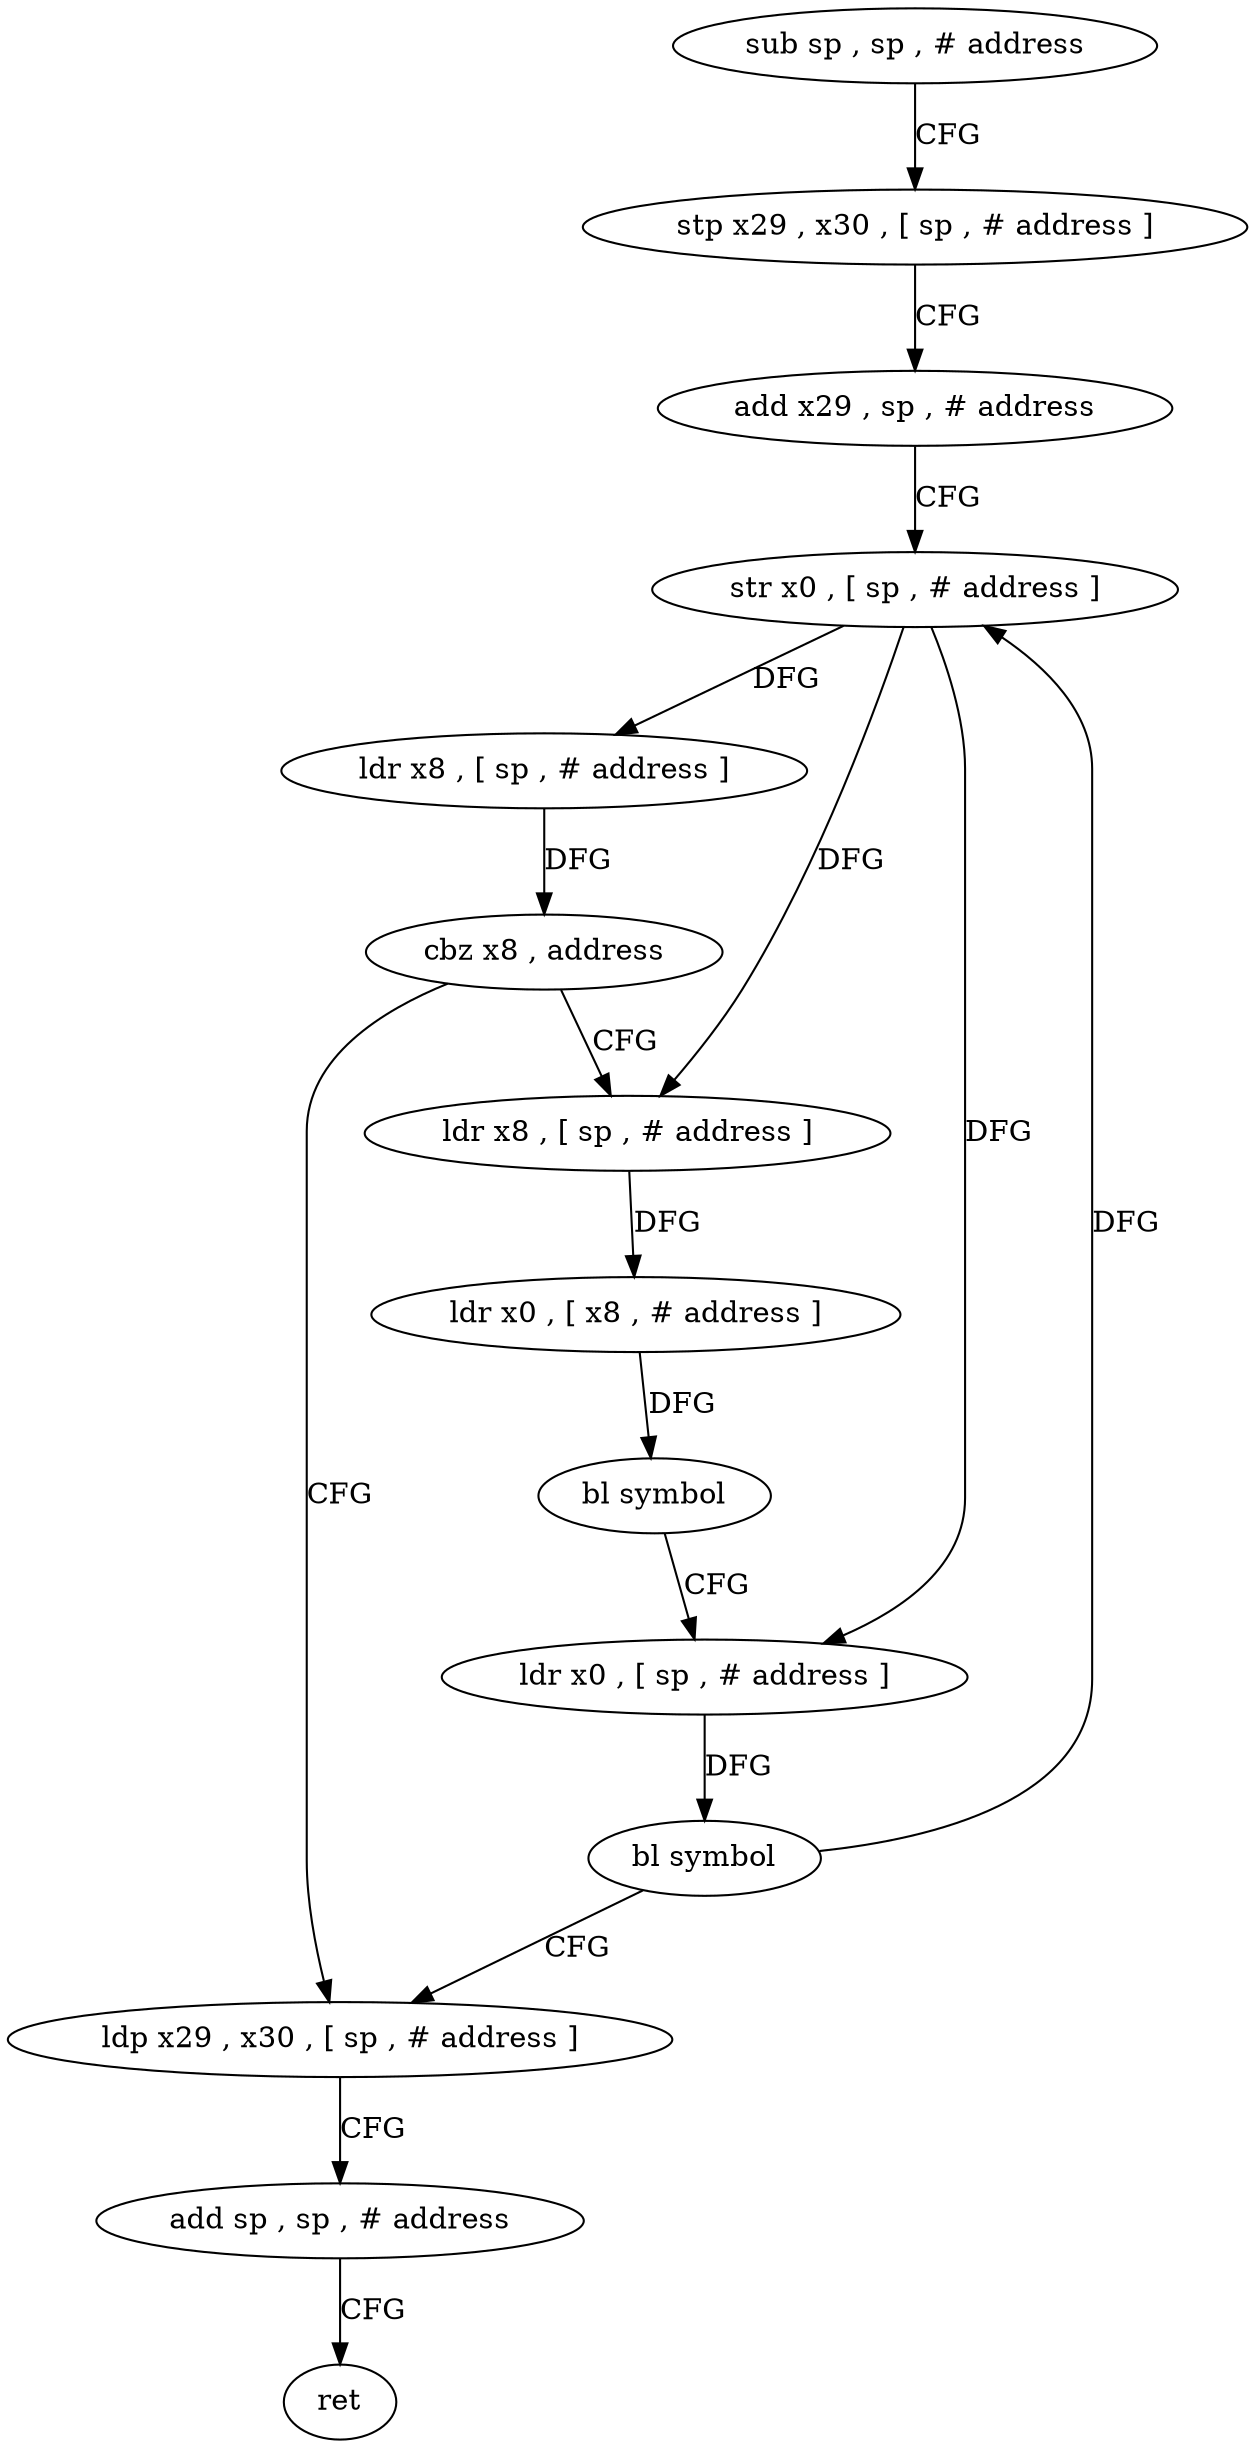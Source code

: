 digraph "func" {
"107260" [label = "sub sp , sp , # address" ]
"107264" [label = "stp x29 , x30 , [ sp , # address ]" ]
"107268" [label = "add x29 , sp , # address" ]
"107272" [label = "str x0 , [ sp , # address ]" ]
"107276" [label = "ldr x8 , [ sp , # address ]" ]
"107280" [label = "cbz x8 , address" ]
"107304" [label = "ldp x29 , x30 , [ sp , # address ]" ]
"107284" [label = "ldr x8 , [ sp , # address ]" ]
"107308" [label = "add sp , sp , # address" ]
"107312" [label = "ret" ]
"107288" [label = "ldr x0 , [ x8 , # address ]" ]
"107292" [label = "bl symbol" ]
"107296" [label = "ldr x0 , [ sp , # address ]" ]
"107300" [label = "bl symbol" ]
"107260" -> "107264" [ label = "CFG" ]
"107264" -> "107268" [ label = "CFG" ]
"107268" -> "107272" [ label = "CFG" ]
"107272" -> "107276" [ label = "DFG" ]
"107272" -> "107284" [ label = "DFG" ]
"107272" -> "107296" [ label = "DFG" ]
"107276" -> "107280" [ label = "DFG" ]
"107280" -> "107304" [ label = "CFG" ]
"107280" -> "107284" [ label = "CFG" ]
"107304" -> "107308" [ label = "CFG" ]
"107284" -> "107288" [ label = "DFG" ]
"107308" -> "107312" [ label = "CFG" ]
"107288" -> "107292" [ label = "DFG" ]
"107292" -> "107296" [ label = "CFG" ]
"107296" -> "107300" [ label = "DFG" ]
"107300" -> "107304" [ label = "CFG" ]
"107300" -> "107272" [ label = "DFG" ]
}
